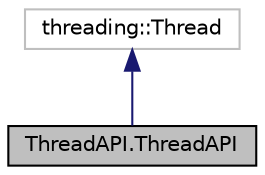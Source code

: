 digraph "ThreadAPI.ThreadAPI"
{
 // LATEX_PDF_SIZE
  edge [fontname="Helvetica",fontsize="10",labelfontname="Helvetica",labelfontsize="10"];
  node [fontname="Helvetica",fontsize="10",shape=record];
  Node1 [label="ThreadAPI.ThreadAPI",height=0.2,width=0.4,color="black", fillcolor="grey75", style="filled", fontcolor="black",tooltip="Constructor."];
  Node2 -> Node1 [dir="back",color="midnightblue",fontsize="10",style="solid",fontname="Helvetica"];
  Node2 [label="threading::Thread",height=0.2,width=0.4,color="grey75", fillcolor="white", style="filled",tooltip=" "];
}

